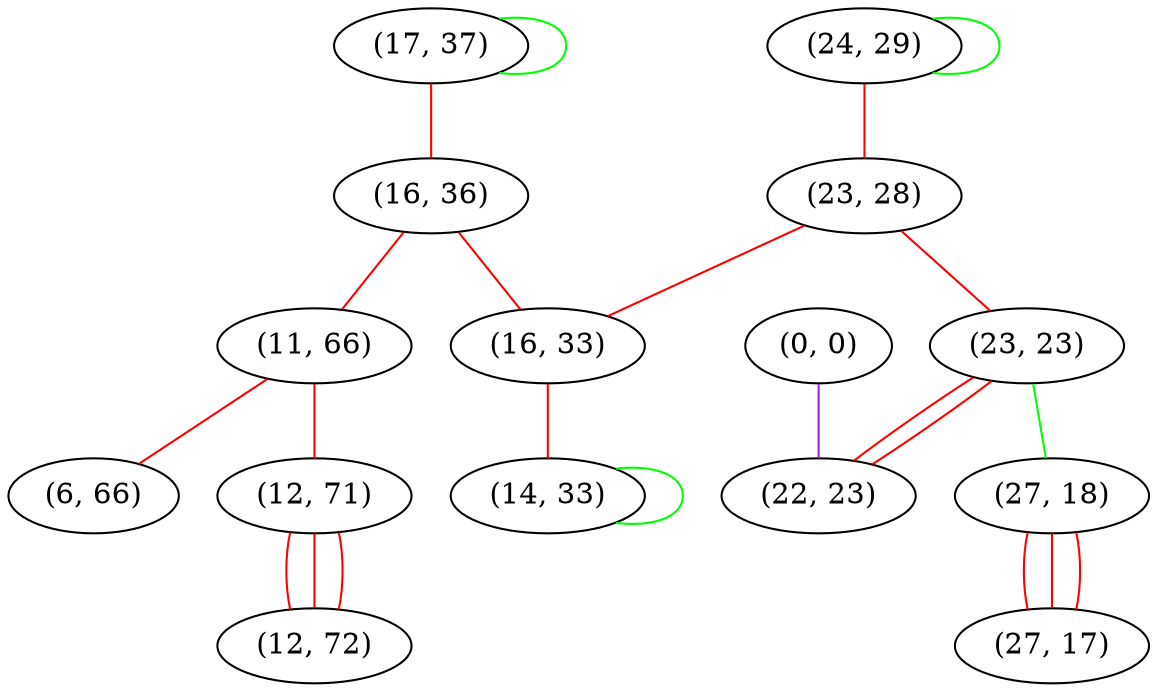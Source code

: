 graph "" {
"(17, 37)";
"(0, 0)";
"(24, 29)";
"(16, 36)";
"(23, 28)";
"(11, 66)";
"(23, 23)";
"(16, 33)";
"(27, 18)";
"(14, 33)";
"(6, 66)";
"(27, 17)";
"(22, 23)";
"(12, 71)";
"(12, 72)";
"(17, 37)" -- "(17, 37)"  [color=green, key=0, weight=2];
"(17, 37)" -- "(16, 36)"  [color=red, key=0, weight=1];
"(0, 0)" -- "(22, 23)"  [color=purple, key=0, weight=4];
"(24, 29)" -- "(23, 28)"  [color=red, key=0, weight=1];
"(24, 29)" -- "(24, 29)"  [color=green, key=0, weight=2];
"(16, 36)" -- "(16, 33)"  [color=red, key=0, weight=1];
"(16, 36)" -- "(11, 66)"  [color=red, key=0, weight=1];
"(23, 28)" -- "(16, 33)"  [color=red, key=0, weight=1];
"(23, 28)" -- "(23, 23)"  [color=red, key=0, weight=1];
"(11, 66)" -- "(12, 71)"  [color=red, key=0, weight=1];
"(11, 66)" -- "(6, 66)"  [color=red, key=0, weight=1];
"(23, 23)" -- "(27, 18)"  [color=green, key=0, weight=2];
"(23, 23)" -- "(22, 23)"  [color=red, key=0, weight=1];
"(23, 23)" -- "(22, 23)"  [color=red, key=1, weight=1];
"(16, 33)" -- "(14, 33)"  [color=red, key=0, weight=1];
"(27, 18)" -- "(27, 17)"  [color=red, key=0, weight=1];
"(27, 18)" -- "(27, 17)"  [color=red, key=1, weight=1];
"(27, 18)" -- "(27, 17)"  [color=red, key=2, weight=1];
"(14, 33)" -- "(14, 33)"  [color=green, key=0, weight=2];
"(12, 71)" -- "(12, 72)"  [color=red, key=0, weight=1];
"(12, 71)" -- "(12, 72)"  [color=red, key=1, weight=1];
"(12, 71)" -- "(12, 72)"  [color=red, key=2, weight=1];
}
